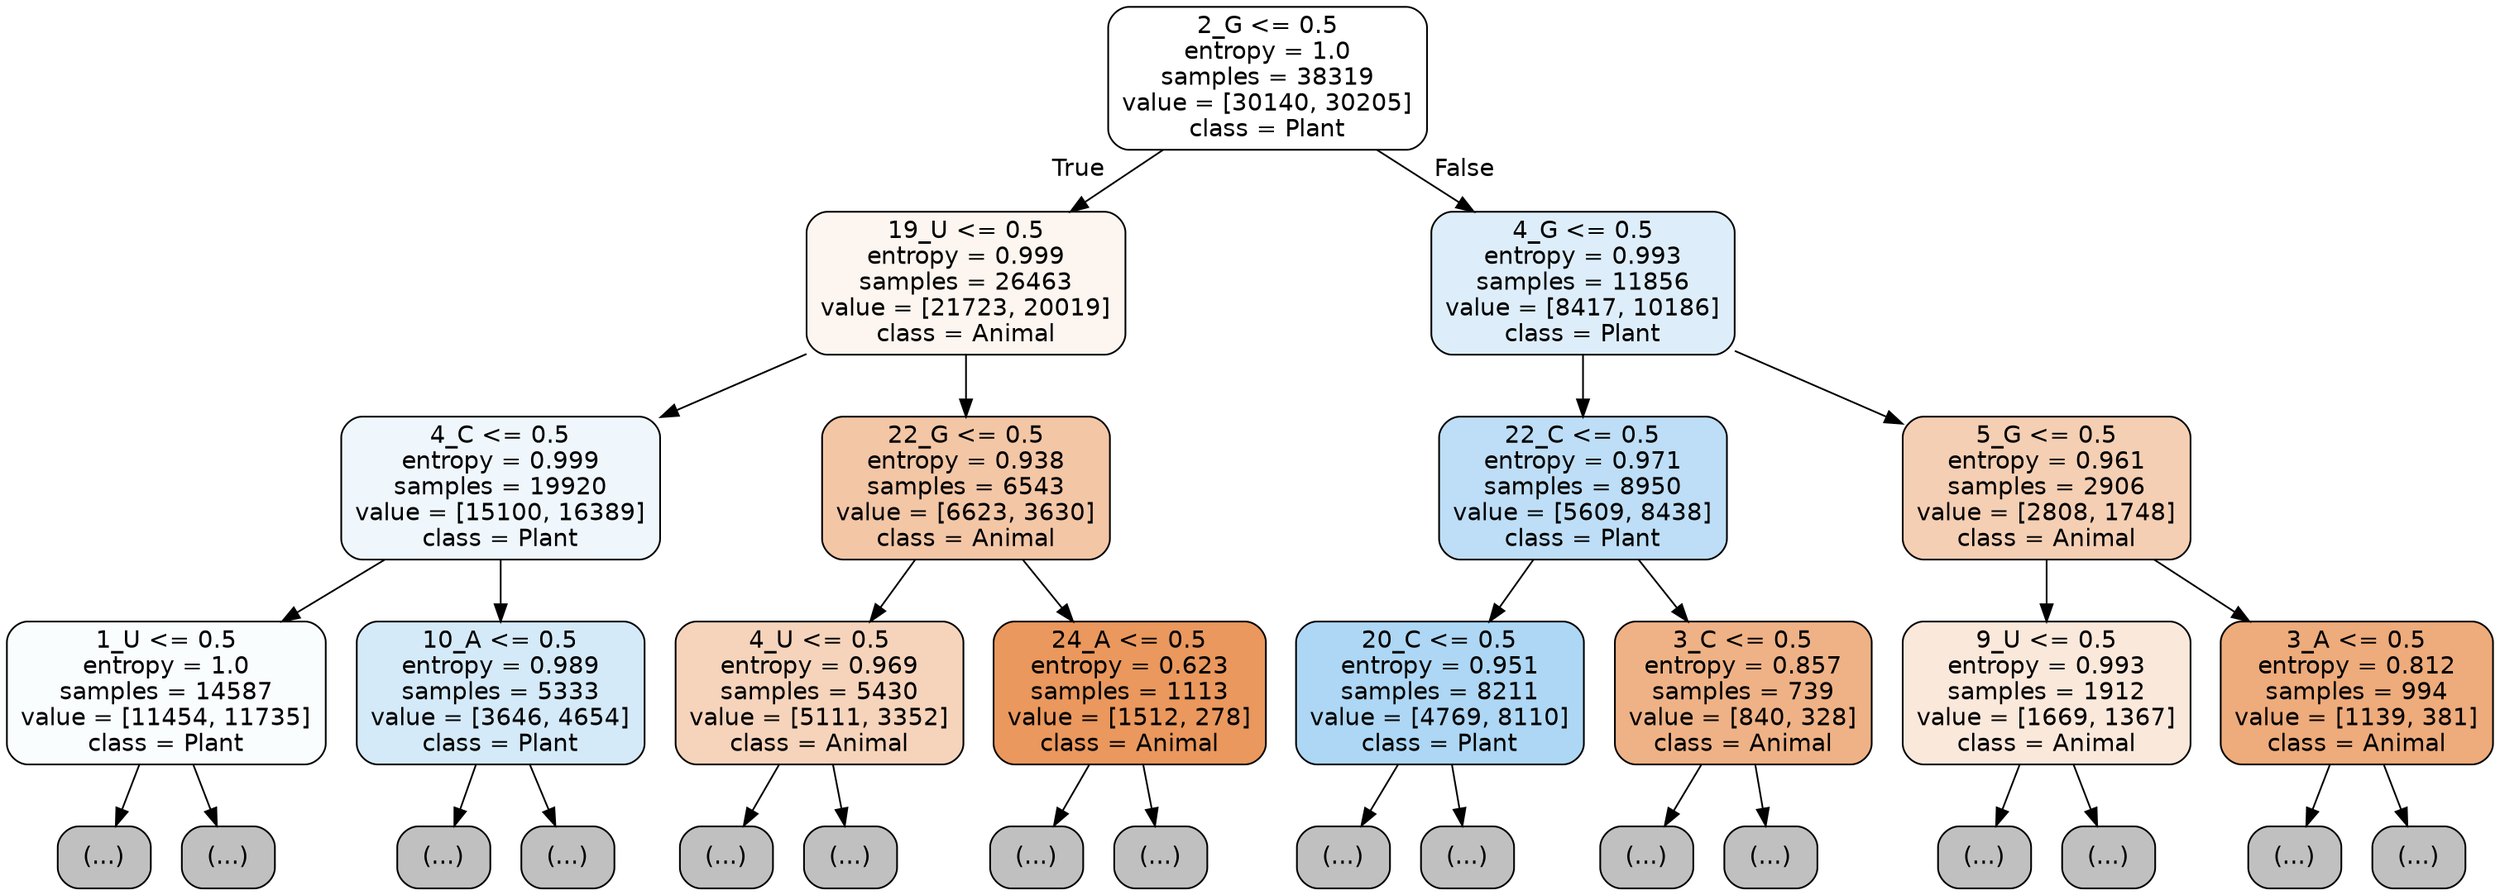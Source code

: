 digraph Tree {
node [shape=box, style="filled, rounded", color="black", fontname="helvetica"] ;
edge [fontname="helvetica"] ;
0 [label="2_G <= 0.5\nentropy = 1.0\nsamples = 38319\nvalue = [30140, 30205]\nclass = Plant", fillcolor="#ffffff"] ;
1 [label="19_U <= 0.5\nentropy = 0.999\nsamples = 26463\nvalue = [21723, 20019]\nclass = Animal", fillcolor="#fdf5ef"] ;
0 -> 1 [labeldistance=2.5, labelangle=45, headlabel="True"] ;
2 [label="4_C <= 0.5\nentropy = 0.999\nsamples = 19920\nvalue = [15100, 16389]\nclass = Plant", fillcolor="#eff7fd"] ;
1 -> 2 ;
3 [label="1_U <= 0.5\nentropy = 1.0\nsamples = 14587\nvalue = [11454, 11735]\nclass = Plant", fillcolor="#fafdfe"] ;
2 -> 3 ;
4 [label="(...)", fillcolor="#C0C0C0"] ;
3 -> 4 ;
4031 [label="(...)", fillcolor="#C0C0C0"] ;
3 -> 4031 ;
6882 [label="10_A <= 0.5\nentropy = 0.989\nsamples = 5333\nvalue = [3646, 4654]\nclass = Plant", fillcolor="#d4eaf9"] ;
2 -> 6882 ;
6883 [label="(...)", fillcolor="#C0C0C0"] ;
6882 -> 6883 ;
8448 [label="(...)", fillcolor="#C0C0C0"] ;
6882 -> 8448 ;
8901 [label="22_G <= 0.5\nentropy = 0.938\nsamples = 6543\nvalue = [6623, 3630]\nclass = Animal", fillcolor="#f3c6a6"] ;
1 -> 8901 ;
8902 [label="4_U <= 0.5\nentropy = 0.969\nsamples = 5430\nvalue = [5111, 3352]\nclass = Animal", fillcolor="#f6d4bb"] ;
8901 -> 8902 ;
8903 [label="(...)", fillcolor="#C0C0C0"] ;
8902 -> 8903 ;
11050 [label="(...)", fillcolor="#C0C0C0"] ;
8902 -> 11050 ;
11751 [label="24_A <= 0.5\nentropy = 0.623\nsamples = 1113\nvalue = [1512, 278]\nclass = Animal", fillcolor="#ea985d"] ;
8901 -> 11751 ;
11752 [label="(...)", fillcolor="#C0C0C0"] ;
11751 -> 11752 ;
12105 [label="(...)", fillcolor="#C0C0C0"] ;
11751 -> 12105 ;
12140 [label="4_G <= 0.5\nentropy = 0.993\nsamples = 11856\nvalue = [8417, 10186]\nclass = Plant", fillcolor="#ddeefa"] ;
0 -> 12140 [labeldistance=2.5, labelangle=-45, headlabel="False"] ;
12141 [label="22_C <= 0.5\nentropy = 0.971\nsamples = 8950\nvalue = [5609, 8438]\nclass = Plant", fillcolor="#bddef6"] ;
12140 -> 12141 ;
12142 [label="20_C <= 0.5\nentropy = 0.951\nsamples = 8211\nvalue = [4769, 8110]\nclass = Plant", fillcolor="#add7f4"] ;
12141 -> 12142 ;
12143 [label="(...)", fillcolor="#C0C0C0"] ;
12142 -> 12143 ;
14544 [label="(...)", fillcolor="#C0C0C0"] ;
12142 -> 14544 ;
15249 [label="3_C <= 0.5\nentropy = 0.857\nsamples = 739\nvalue = [840, 328]\nclass = Animal", fillcolor="#efb286"] ;
12141 -> 15249 ;
15250 [label="(...)", fillcolor="#C0C0C0"] ;
15249 -> 15250 ;
15563 [label="(...)", fillcolor="#C0C0C0"] ;
15249 -> 15563 ;
15638 [label="5_G <= 0.5\nentropy = 0.961\nsamples = 2906\nvalue = [2808, 1748]\nclass = Animal", fillcolor="#f5cfb4"] ;
12140 -> 15638 ;
15639 [label="9_U <= 0.5\nentropy = 0.993\nsamples = 1912\nvalue = [1669, 1367]\nclass = Animal", fillcolor="#fae8db"] ;
15638 -> 15639 ;
15640 [label="(...)", fillcolor="#C0C0C0"] ;
15639 -> 15640 ;
16331 [label="(...)", fillcolor="#C0C0C0"] ;
15639 -> 16331 ;
16606 [label="3_A <= 0.5\nentropy = 0.812\nsamples = 994\nvalue = [1139, 381]\nclass = Animal", fillcolor="#eeab7b"] ;
15638 -> 16606 ;
16607 [label="(...)", fillcolor="#C0C0C0"] ;
16606 -> 16607 ;
16868 [label="(...)", fillcolor="#C0C0C0"] ;
16606 -> 16868 ;
}